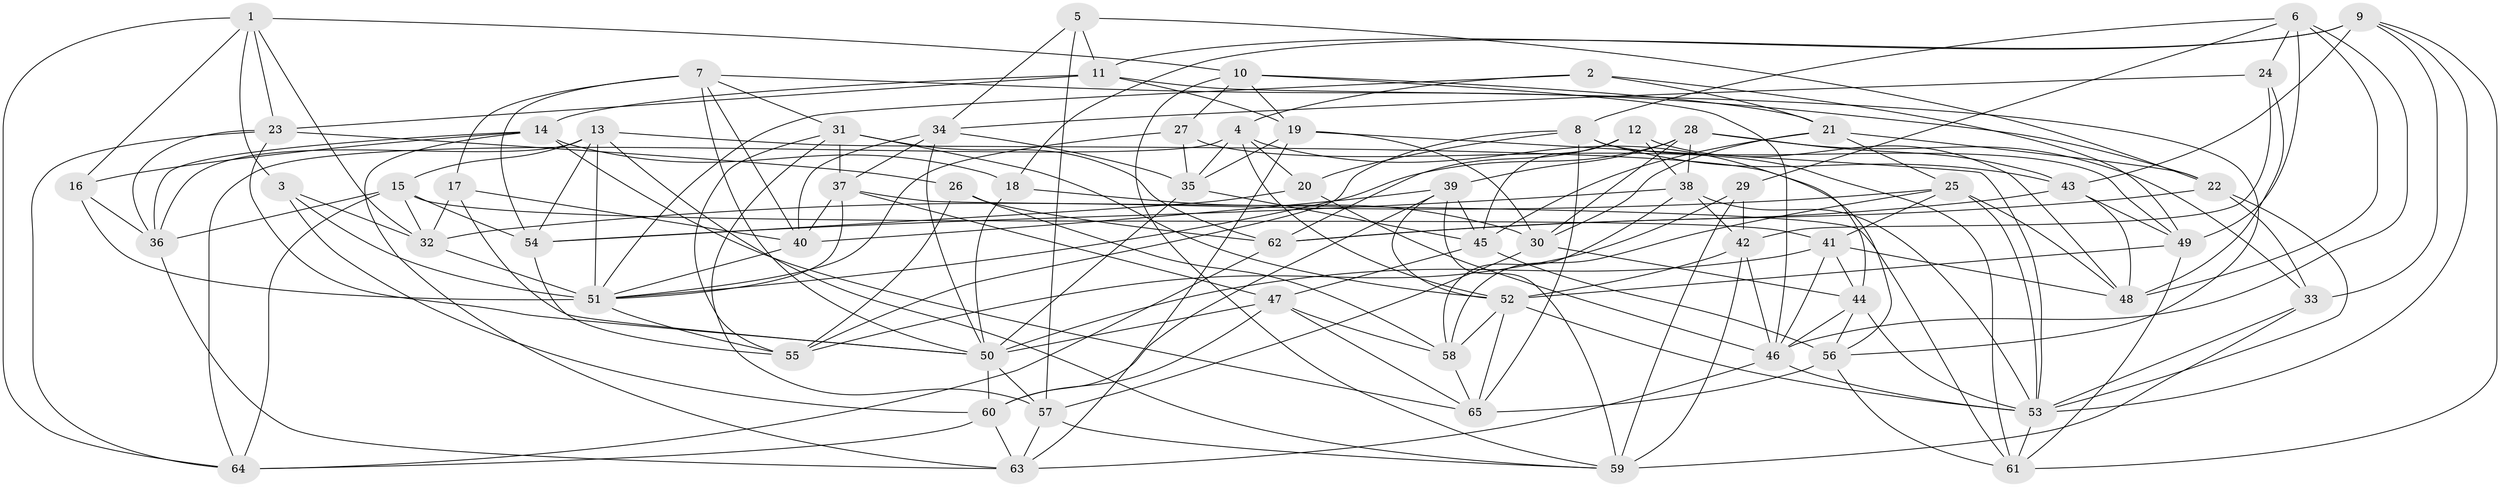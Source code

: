 // original degree distribution, {4: 1.0}
// Generated by graph-tools (version 1.1) at 2025/50/03/09/25 03:50:50]
// undirected, 65 vertices, 191 edges
graph export_dot {
graph [start="1"]
  node [color=gray90,style=filled];
  1;
  2;
  3;
  4;
  5;
  6;
  7;
  8;
  9;
  10;
  11;
  12;
  13;
  14;
  15;
  16;
  17;
  18;
  19;
  20;
  21;
  22;
  23;
  24;
  25;
  26;
  27;
  28;
  29;
  30;
  31;
  32;
  33;
  34;
  35;
  36;
  37;
  38;
  39;
  40;
  41;
  42;
  43;
  44;
  45;
  46;
  47;
  48;
  49;
  50;
  51;
  52;
  53;
  54;
  55;
  56;
  57;
  58;
  59;
  60;
  61;
  62;
  63;
  64;
  65;
  1 -- 3 [weight=1.0];
  1 -- 10 [weight=1.0];
  1 -- 16 [weight=1.0];
  1 -- 23 [weight=1.0];
  1 -- 32 [weight=1.0];
  1 -- 64 [weight=1.0];
  2 -- 4 [weight=1.0];
  2 -- 21 [weight=1.0];
  2 -- 49 [weight=1.0];
  2 -- 51 [weight=1.0];
  3 -- 32 [weight=1.0];
  3 -- 51 [weight=1.0];
  3 -- 60 [weight=1.0];
  4 -- 20 [weight=1.0];
  4 -- 35 [weight=1.0];
  4 -- 44 [weight=1.0];
  4 -- 52 [weight=1.0];
  4 -- 64 [weight=1.0];
  5 -- 11 [weight=1.0];
  5 -- 22 [weight=1.0];
  5 -- 34 [weight=1.0];
  5 -- 57 [weight=1.0];
  6 -- 8 [weight=1.0];
  6 -- 24 [weight=1.0];
  6 -- 29 [weight=1.0];
  6 -- 46 [weight=1.0];
  6 -- 48 [weight=1.0];
  6 -- 49 [weight=1.0];
  7 -- 17 [weight=1.0];
  7 -- 22 [weight=1.0];
  7 -- 31 [weight=1.0];
  7 -- 40 [weight=1.0];
  7 -- 50 [weight=1.0];
  7 -- 54 [weight=1.0];
  8 -- 20 [weight=1.0];
  8 -- 43 [weight=1.0];
  8 -- 49 [weight=1.0];
  8 -- 55 [weight=1.0];
  8 -- 65 [weight=1.0];
  9 -- 11 [weight=1.0];
  9 -- 18 [weight=1.0];
  9 -- 33 [weight=1.0];
  9 -- 43 [weight=1.0];
  9 -- 53 [weight=1.0];
  9 -- 61 [weight=1.0];
  10 -- 19 [weight=1.0];
  10 -- 21 [weight=1.0];
  10 -- 27 [weight=1.0];
  10 -- 46 [weight=1.0];
  10 -- 59 [weight=1.0];
  11 -- 14 [weight=1.0];
  11 -- 19 [weight=1.0];
  11 -- 23 [weight=1.0];
  11 -- 56 [weight=1.0];
  12 -- 38 [weight=1.0];
  12 -- 45 [weight=1.0];
  12 -- 48 [weight=1.0];
  12 -- 62 [weight=1.0];
  13 -- 15 [weight=1.0];
  13 -- 36 [weight=1.0];
  13 -- 51 [weight=1.0];
  13 -- 54 [weight=1.0];
  13 -- 56 [weight=1.0];
  13 -- 59 [weight=1.0];
  14 -- 16 [weight=1.0];
  14 -- 18 [weight=1.0];
  14 -- 36 [weight=1.0];
  14 -- 63 [weight=1.0];
  14 -- 65 [weight=1.0];
  15 -- 32 [weight=1.0];
  15 -- 36 [weight=1.0];
  15 -- 41 [weight=1.0];
  15 -- 54 [weight=1.0];
  15 -- 64 [weight=1.0];
  16 -- 36 [weight=1.0];
  16 -- 51 [weight=1.0];
  17 -- 32 [weight=1.0];
  17 -- 40 [weight=1.0];
  17 -- 50 [weight=1.0];
  18 -- 30 [weight=1.0];
  18 -- 50 [weight=1.0];
  19 -- 30 [weight=1.0];
  19 -- 35 [weight=1.0];
  19 -- 53 [weight=1.0];
  19 -- 63 [weight=1.0];
  20 -- 46 [weight=1.0];
  20 -- 54 [weight=1.0];
  21 -- 22 [weight=1.0];
  21 -- 25 [weight=1.0];
  21 -- 30 [weight=1.0];
  21 -- 45 [weight=1.0];
  22 -- 33 [weight=1.0];
  22 -- 53 [weight=1.0];
  22 -- 62 [weight=1.0];
  23 -- 26 [weight=1.0];
  23 -- 36 [weight=1.0];
  23 -- 50 [weight=1.0];
  23 -- 64 [weight=1.0];
  24 -- 34 [weight=1.0];
  24 -- 42 [weight=1.0];
  24 -- 48 [weight=1.0];
  25 -- 32 [weight=1.0];
  25 -- 41 [weight=1.0];
  25 -- 48 [weight=1.0];
  25 -- 53 [weight=1.0];
  25 -- 58 [weight=1.0];
  26 -- 55 [weight=1.0];
  26 -- 58 [weight=1.0];
  26 -- 62 [weight=1.0];
  27 -- 35 [weight=1.0];
  27 -- 51 [weight=1.0];
  27 -- 61 [weight=1.0];
  28 -- 30 [weight=1.0];
  28 -- 33 [weight=1.0];
  28 -- 38 [weight=1.0];
  28 -- 39 [weight=1.0];
  28 -- 43 [weight=1.0];
  28 -- 51 [weight=1.0];
  29 -- 42 [weight=1.0];
  29 -- 55 [weight=1.0];
  29 -- 59 [weight=1.0];
  30 -- 44 [weight=1.0];
  30 -- 57 [weight=1.0];
  31 -- 37 [weight=1.0];
  31 -- 52 [weight=1.0];
  31 -- 55 [weight=1.0];
  31 -- 57 [weight=1.0];
  31 -- 62 [weight=1.0];
  32 -- 51 [weight=1.0];
  33 -- 53 [weight=1.0];
  33 -- 59 [weight=2.0];
  34 -- 35 [weight=1.0];
  34 -- 37 [weight=1.0];
  34 -- 40 [weight=1.0];
  34 -- 50 [weight=1.0];
  35 -- 45 [weight=1.0];
  35 -- 50 [weight=1.0];
  36 -- 63 [weight=1.0];
  37 -- 40 [weight=1.0];
  37 -- 47 [weight=1.0];
  37 -- 51 [weight=1.0];
  37 -- 61 [weight=1.0];
  38 -- 42 [weight=1.0];
  38 -- 53 [weight=1.0];
  38 -- 54 [weight=1.0];
  38 -- 58 [weight=1.0];
  39 -- 40 [weight=1.0];
  39 -- 45 [weight=1.0];
  39 -- 52 [weight=1.0];
  39 -- 59 [weight=1.0];
  39 -- 60 [weight=1.0];
  40 -- 51 [weight=1.0];
  41 -- 44 [weight=1.0];
  41 -- 46 [weight=1.0];
  41 -- 48 [weight=1.0];
  41 -- 50 [weight=1.0];
  42 -- 46 [weight=1.0];
  42 -- 52 [weight=1.0];
  42 -- 59 [weight=1.0];
  43 -- 48 [weight=1.0];
  43 -- 49 [weight=1.0];
  43 -- 62 [weight=1.0];
  44 -- 46 [weight=1.0];
  44 -- 53 [weight=1.0];
  44 -- 56 [weight=1.0];
  45 -- 47 [weight=1.0];
  45 -- 56 [weight=1.0];
  46 -- 53 [weight=1.0];
  46 -- 63 [weight=1.0];
  47 -- 50 [weight=1.0];
  47 -- 58 [weight=1.0];
  47 -- 60 [weight=1.0];
  47 -- 65 [weight=1.0];
  49 -- 52 [weight=1.0];
  49 -- 61 [weight=1.0];
  50 -- 57 [weight=1.0];
  50 -- 60 [weight=1.0];
  51 -- 55 [weight=1.0];
  52 -- 53 [weight=1.0];
  52 -- 58 [weight=1.0];
  52 -- 65 [weight=1.0];
  53 -- 61 [weight=1.0];
  54 -- 55 [weight=1.0];
  56 -- 61 [weight=1.0];
  56 -- 65 [weight=1.0];
  57 -- 59 [weight=1.0];
  57 -- 63 [weight=1.0];
  58 -- 65 [weight=1.0];
  60 -- 63 [weight=1.0];
  60 -- 64 [weight=1.0];
  62 -- 64 [weight=1.0];
}

